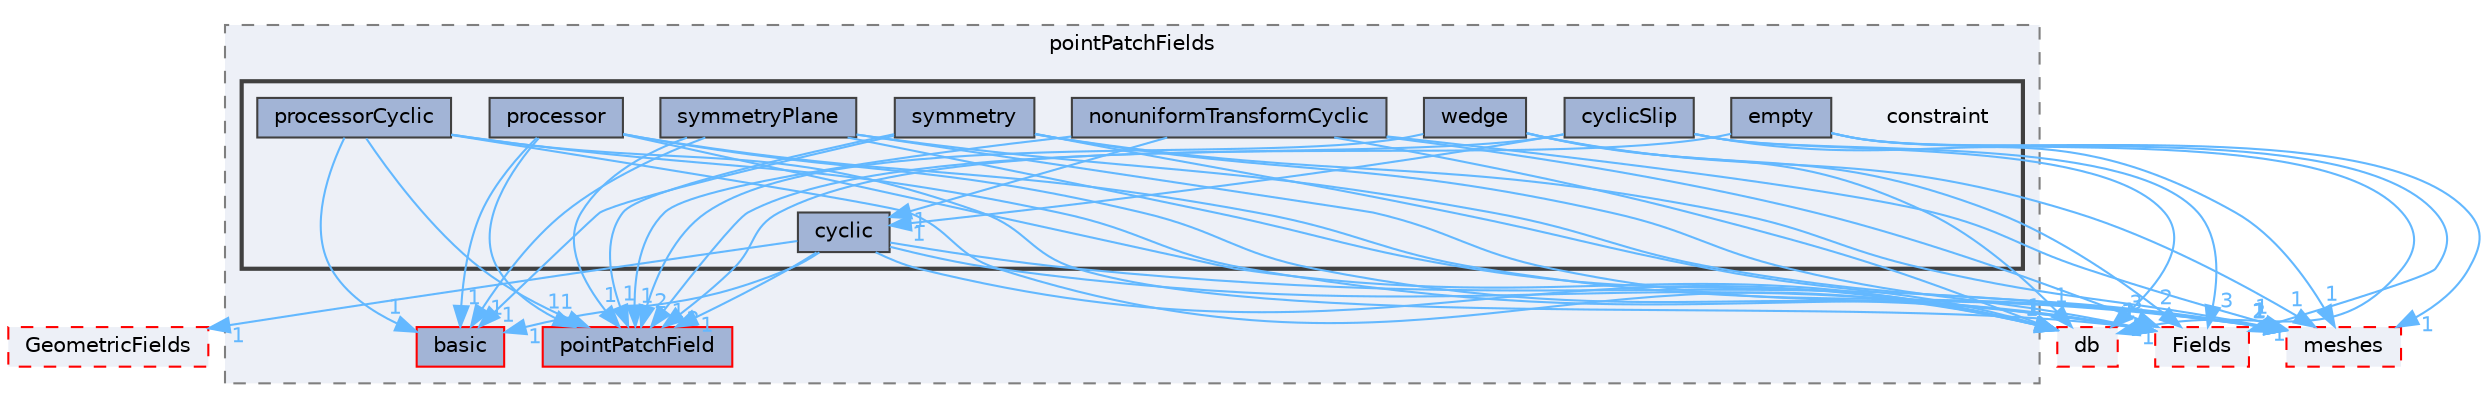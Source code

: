 digraph "src/OpenFOAM/fields/pointPatchFields/constraint"
{
 // LATEX_PDF_SIZE
  bgcolor="transparent";
  edge [fontname=Helvetica,fontsize=10,labelfontname=Helvetica,labelfontsize=10];
  node [fontname=Helvetica,fontsize=10,shape=box,height=0.2,width=0.4];
  compound=true
  subgraph clusterdir_1c0ea8bf575d837c6744560b5bb2481c {
    graph [ bgcolor="#edf0f7", pencolor="grey50", label="pointPatchFields", fontname=Helvetica,fontsize=10 style="filled,dashed", URL="dir_1c0ea8bf575d837c6744560b5bb2481c.html",tooltip=""]
  dir_6a30703e73af3ba7ed84ebe53ffd3e12 [label="basic", fillcolor="#a2b4d6", color="red", style="filled", URL="dir_6a30703e73af3ba7ed84ebe53ffd3e12.html",tooltip=""];
  dir_17a9bfb76e5e1dbc9e2e32285df4aeb8 [label="pointPatchField", fillcolor="#a2b4d6", color="red", style="filled", URL="dir_17a9bfb76e5e1dbc9e2e32285df4aeb8.html",tooltip=""];
  subgraph clusterdir_c29a60990a95f573ba90840ea20f11f4 {
    graph [ bgcolor="#edf0f7", pencolor="grey25", label="", fontname=Helvetica,fontsize=10 style="filled,bold", URL="dir_c29a60990a95f573ba90840ea20f11f4.html",tooltip=""]
    dir_c29a60990a95f573ba90840ea20f11f4 [shape=plaintext, label="constraint"];
  dir_4240c07897e54bf7f556ac3e98d835ef [label="cyclic", fillcolor="#a2b4d6", color="grey25", style="filled", URL="dir_4240c07897e54bf7f556ac3e98d835ef.html",tooltip=""];
  dir_c971a509acdcf77ac1979432f1fe8a7f [label="cyclicSlip", fillcolor="#a2b4d6", color="grey25", style="filled", URL="dir_c971a509acdcf77ac1979432f1fe8a7f.html",tooltip=""];
  dir_0a7ddbd489271f124bb6fcd29c4f53f8 [label="empty", fillcolor="#a2b4d6", color="grey25", style="filled", URL="dir_0a7ddbd489271f124bb6fcd29c4f53f8.html",tooltip=""];
  dir_3816715bfc79467bae0a76600339fbaa [label="nonuniformTransformCyclic", fillcolor="#a2b4d6", color="grey25", style="filled", URL="dir_3816715bfc79467bae0a76600339fbaa.html",tooltip=""];
  dir_eeee59c447373a0916de23f628039f1f [label="processor", fillcolor="#a2b4d6", color="grey25", style="filled", URL="dir_eeee59c447373a0916de23f628039f1f.html",tooltip=""];
  dir_56172fe811283e8ef7eff1a5ddc4a5a7 [label="processorCyclic", fillcolor="#a2b4d6", color="grey25", style="filled", URL="dir_56172fe811283e8ef7eff1a5ddc4a5a7.html",tooltip=""];
  dir_19c7edeaf2e02dabf28daebf2ff05d70 [label="symmetry", fillcolor="#a2b4d6", color="grey25", style="filled", URL="dir_19c7edeaf2e02dabf28daebf2ff05d70.html",tooltip=""];
  dir_deceed6f28ee7d7cf043daaa77efe9ab [label="symmetryPlane", fillcolor="#a2b4d6", color="grey25", style="filled", URL="dir_deceed6f28ee7d7cf043daaa77efe9ab.html",tooltip=""];
  dir_2812dd7ef4faa6ddf0e9586b3df35bb6 [label="wedge", fillcolor="#a2b4d6", color="grey25", style="filled", URL="dir_2812dd7ef4faa6ddf0e9586b3df35bb6.html",tooltip=""];
  }
  }
  dir_7d364942a13d3ce50f6681364b448a98 [label="Fields", fillcolor="#edf0f7", color="red", style="filled,dashed", URL="dir_7d364942a13d3ce50f6681364b448a98.html",tooltip=""];
  dir_99558e6cce2e782cc8c86fe4c767e1e1 [label="GeometricFields", fillcolor="#edf0f7", color="red", style="filled,dashed", URL="dir_99558e6cce2e782cc8c86fe4c767e1e1.html",tooltip=""];
  dir_aa2423979fb45fc41c393a5db370ab21 [label="meshes", fillcolor="#edf0f7", color="red", style="filled,dashed", URL="dir_aa2423979fb45fc41c393a5db370ab21.html",tooltip=""];
  dir_63c634f7a7cfd679ac26c67fb30fc32f [label="db", fillcolor="#edf0f7", color="red", style="filled,dashed", URL="dir_63c634f7a7cfd679ac26c67fb30fc32f.html",tooltip=""];
  dir_4240c07897e54bf7f556ac3e98d835ef->dir_17a9bfb76e5e1dbc9e2e32285df4aeb8 [headlabel="1", labeldistance=1.5 headhref="dir_000760_002954.html" href="dir_000760_002954.html" color="steelblue1" fontcolor="steelblue1"];
  dir_4240c07897e54bf7f556ac3e98d835ef->dir_63c634f7a7cfd679ac26c67fb30fc32f [headlabel="1", labeldistance=1.5 headhref="dir_000760_000817.html" href="dir_000760_000817.html" color="steelblue1" fontcolor="steelblue1"];
  dir_4240c07897e54bf7f556ac3e98d835ef->dir_6a30703e73af3ba7ed84ebe53ffd3e12 [headlabel="1", labeldistance=1.5 headhref="dir_000760_000216.html" href="dir_000760_000216.html" color="steelblue1" fontcolor="steelblue1"];
  dir_4240c07897e54bf7f556ac3e98d835ef->dir_7d364942a13d3ce50f6681364b448a98 [headlabel="2", labeldistance=1.5 headhref="dir_000760_001336.html" href="dir_000760_001336.html" color="steelblue1" fontcolor="steelblue1"];
  dir_4240c07897e54bf7f556ac3e98d835ef->dir_99558e6cce2e782cc8c86fe4c767e1e1 [headlabel="1", labeldistance=1.5 headhref="dir_000760_001622.html" href="dir_000760_001622.html" color="steelblue1" fontcolor="steelblue1"];
  dir_4240c07897e54bf7f556ac3e98d835ef->dir_aa2423979fb45fc41c393a5db370ab21 [headlabel="1", labeldistance=1.5 headhref="dir_000760_002368.html" href="dir_000760_002368.html" color="steelblue1" fontcolor="steelblue1"];
  dir_c971a509acdcf77ac1979432f1fe8a7f->dir_17a9bfb76e5e1dbc9e2e32285df4aeb8 [headlabel="1", labeldistance=1.5 headhref="dir_000792_002954.html" href="dir_000792_002954.html" color="steelblue1" fontcolor="steelblue1"];
  dir_c971a509acdcf77ac1979432f1fe8a7f->dir_4240c07897e54bf7f556ac3e98d835ef [headlabel="1", labeldistance=1.5 headhref="dir_000792_000760.html" href="dir_000792_000760.html" color="steelblue1" fontcolor="steelblue1"];
  dir_c971a509acdcf77ac1979432f1fe8a7f->dir_63c634f7a7cfd679ac26c67fb30fc32f [headlabel="1", labeldistance=1.5 headhref="dir_000792_000817.html" href="dir_000792_000817.html" color="steelblue1" fontcolor="steelblue1"];
  dir_c971a509acdcf77ac1979432f1fe8a7f->dir_7d364942a13d3ce50f6681364b448a98 [headlabel="3", labeldistance=1.5 headhref="dir_000792_001336.html" href="dir_000792_001336.html" color="steelblue1" fontcolor="steelblue1"];
  dir_c971a509acdcf77ac1979432f1fe8a7f->dir_aa2423979fb45fc41c393a5db370ab21 [headlabel="1", labeldistance=1.5 headhref="dir_000792_002368.html" href="dir_000792_002368.html" color="steelblue1" fontcolor="steelblue1"];
  dir_0a7ddbd489271f124bb6fcd29c4f53f8->dir_17a9bfb76e5e1dbc9e2e32285df4aeb8 [headlabel="2", labeldistance=1.5 headhref="dir_001135_002954.html" href="dir_001135_002954.html" color="steelblue1" fontcolor="steelblue1"];
  dir_0a7ddbd489271f124bb6fcd29c4f53f8->dir_63c634f7a7cfd679ac26c67fb30fc32f [headlabel="1", labeldistance=1.5 headhref="dir_001135_000817.html" href="dir_001135_000817.html" color="steelblue1" fontcolor="steelblue1"];
  dir_0a7ddbd489271f124bb6fcd29c4f53f8->dir_7d364942a13d3ce50f6681364b448a98 [headlabel="1", labeldistance=1.5 headhref="dir_001135_001336.html" href="dir_001135_001336.html" color="steelblue1" fontcolor="steelblue1"];
  dir_0a7ddbd489271f124bb6fcd29c4f53f8->dir_aa2423979fb45fc41c393a5db370ab21 [headlabel="1", labeldistance=1.5 headhref="dir_001135_002368.html" href="dir_001135_002368.html" color="steelblue1" fontcolor="steelblue1"];
  dir_3816715bfc79467bae0a76600339fbaa->dir_17a9bfb76e5e1dbc9e2e32285df4aeb8 [headlabel="1", labeldistance=1.5 headhref="dir_002581_002954.html" href="dir_002581_002954.html" color="steelblue1" fontcolor="steelblue1"];
  dir_3816715bfc79467bae0a76600339fbaa->dir_4240c07897e54bf7f556ac3e98d835ef [headlabel="1", labeldistance=1.5 headhref="dir_002581_000760.html" href="dir_002581_000760.html" color="steelblue1" fontcolor="steelblue1"];
  dir_3816715bfc79467bae0a76600339fbaa->dir_63c634f7a7cfd679ac26c67fb30fc32f [headlabel="1", labeldistance=1.5 headhref="dir_002581_000817.html" href="dir_002581_000817.html" color="steelblue1" fontcolor="steelblue1"];
  dir_3816715bfc79467bae0a76600339fbaa->dir_7d364942a13d3ce50f6681364b448a98 [headlabel="3", labeldistance=1.5 headhref="dir_002581_001336.html" href="dir_002581_001336.html" color="steelblue1" fontcolor="steelblue1"];
  dir_3816715bfc79467bae0a76600339fbaa->dir_aa2423979fb45fc41c393a5db370ab21 [headlabel="1", labeldistance=1.5 headhref="dir_002581_002368.html" href="dir_002581_002368.html" color="steelblue1" fontcolor="steelblue1"];
  dir_eeee59c447373a0916de23f628039f1f->dir_17a9bfb76e5e1dbc9e2e32285df4aeb8 [headlabel="1", labeldistance=1.5 headhref="dir_003082_002954.html" href="dir_003082_002954.html" color="steelblue1" fontcolor="steelblue1"];
  dir_eeee59c447373a0916de23f628039f1f->dir_63c634f7a7cfd679ac26c67fb30fc32f [headlabel="1", labeldistance=1.5 headhref="dir_003082_000817.html" href="dir_003082_000817.html" color="steelblue1" fontcolor="steelblue1"];
  dir_eeee59c447373a0916de23f628039f1f->dir_6a30703e73af3ba7ed84ebe53ffd3e12 [headlabel="1", labeldistance=1.5 headhref="dir_003082_000216.html" href="dir_003082_000216.html" color="steelblue1" fontcolor="steelblue1"];
  dir_eeee59c447373a0916de23f628039f1f->dir_7d364942a13d3ce50f6681364b448a98 [headlabel="1", labeldistance=1.5 headhref="dir_003082_001336.html" href="dir_003082_001336.html" color="steelblue1" fontcolor="steelblue1"];
  dir_eeee59c447373a0916de23f628039f1f->dir_aa2423979fb45fc41c393a5db370ab21 [headlabel="2", labeldistance=1.5 headhref="dir_003082_002368.html" href="dir_003082_002368.html" color="steelblue1" fontcolor="steelblue1"];
  dir_56172fe811283e8ef7eff1a5ddc4a5a7->dir_17a9bfb76e5e1dbc9e2e32285df4aeb8 [headlabel="1", labeldistance=1.5 headhref="dir_003088_002954.html" href="dir_003088_002954.html" color="steelblue1" fontcolor="steelblue1"];
  dir_56172fe811283e8ef7eff1a5ddc4a5a7->dir_63c634f7a7cfd679ac26c67fb30fc32f [headlabel="1", labeldistance=1.5 headhref="dir_003088_000817.html" href="dir_003088_000817.html" color="steelblue1" fontcolor="steelblue1"];
  dir_56172fe811283e8ef7eff1a5ddc4a5a7->dir_6a30703e73af3ba7ed84ebe53ffd3e12 [headlabel="1", labeldistance=1.5 headhref="dir_003088_000216.html" href="dir_003088_000216.html" color="steelblue1" fontcolor="steelblue1"];
  dir_56172fe811283e8ef7eff1a5ddc4a5a7->dir_7d364942a13d3ce50f6681364b448a98 [headlabel="2", labeldistance=1.5 headhref="dir_003088_001336.html" href="dir_003088_001336.html" color="steelblue1" fontcolor="steelblue1"];
  dir_56172fe811283e8ef7eff1a5ddc4a5a7->dir_aa2423979fb45fc41c393a5db370ab21 [headlabel="2", labeldistance=1.5 headhref="dir_003088_002368.html" href="dir_003088_002368.html" color="steelblue1" fontcolor="steelblue1"];
  dir_19c7edeaf2e02dabf28daebf2ff05d70->dir_17a9bfb76e5e1dbc9e2e32285df4aeb8 [headlabel="1", labeldistance=1.5 headhref="dir_003921_002954.html" href="dir_003921_002954.html" color="steelblue1" fontcolor="steelblue1"];
  dir_19c7edeaf2e02dabf28daebf2ff05d70->dir_63c634f7a7cfd679ac26c67fb30fc32f [headlabel="1", labeldistance=1.5 headhref="dir_003921_000817.html" href="dir_003921_000817.html" color="steelblue1" fontcolor="steelblue1"];
  dir_19c7edeaf2e02dabf28daebf2ff05d70->dir_6a30703e73af3ba7ed84ebe53ffd3e12 [headlabel="1", labeldistance=1.5 headhref="dir_003921_000216.html" href="dir_003921_000216.html" color="steelblue1" fontcolor="steelblue1"];
  dir_19c7edeaf2e02dabf28daebf2ff05d70->dir_7d364942a13d3ce50f6681364b448a98 [headlabel="1", labeldistance=1.5 headhref="dir_003921_001336.html" href="dir_003921_001336.html" color="steelblue1" fontcolor="steelblue1"];
  dir_19c7edeaf2e02dabf28daebf2ff05d70->dir_aa2423979fb45fc41c393a5db370ab21 [headlabel="1", labeldistance=1.5 headhref="dir_003921_002368.html" href="dir_003921_002368.html" color="steelblue1" fontcolor="steelblue1"];
  dir_deceed6f28ee7d7cf043daaa77efe9ab->dir_17a9bfb76e5e1dbc9e2e32285df4aeb8 [headlabel="1", labeldistance=1.5 headhref="dir_003927_002954.html" href="dir_003927_002954.html" color="steelblue1" fontcolor="steelblue1"];
  dir_deceed6f28ee7d7cf043daaa77efe9ab->dir_63c634f7a7cfd679ac26c67fb30fc32f [headlabel="1", labeldistance=1.5 headhref="dir_003927_000817.html" href="dir_003927_000817.html" color="steelblue1" fontcolor="steelblue1"];
  dir_deceed6f28ee7d7cf043daaa77efe9ab->dir_6a30703e73af3ba7ed84ebe53ffd3e12 [headlabel="1", labeldistance=1.5 headhref="dir_003927_000216.html" href="dir_003927_000216.html" color="steelblue1" fontcolor="steelblue1"];
  dir_deceed6f28ee7d7cf043daaa77efe9ab->dir_7d364942a13d3ce50f6681364b448a98 [headlabel="1", labeldistance=1.5 headhref="dir_003927_001336.html" href="dir_003927_001336.html" color="steelblue1" fontcolor="steelblue1"];
  dir_deceed6f28ee7d7cf043daaa77efe9ab->dir_aa2423979fb45fc41c393a5db370ab21 [headlabel="1", labeldistance=1.5 headhref="dir_003927_002368.html" href="dir_003927_002368.html" color="steelblue1" fontcolor="steelblue1"];
  dir_2812dd7ef4faa6ddf0e9586b3df35bb6->dir_17a9bfb76e5e1dbc9e2e32285df4aeb8 [headlabel="2", labeldistance=1.5 headhref="dir_004395_002954.html" href="dir_004395_002954.html" color="steelblue1" fontcolor="steelblue1"];
  dir_2812dd7ef4faa6ddf0e9586b3df35bb6->dir_63c634f7a7cfd679ac26c67fb30fc32f [headlabel="1", labeldistance=1.5 headhref="dir_004395_000817.html" href="dir_004395_000817.html" color="steelblue1" fontcolor="steelblue1"];
  dir_2812dd7ef4faa6ddf0e9586b3df35bb6->dir_7d364942a13d3ce50f6681364b448a98 [headlabel="2", labeldistance=1.5 headhref="dir_004395_001336.html" href="dir_004395_001336.html" color="steelblue1" fontcolor="steelblue1"];
  dir_2812dd7ef4faa6ddf0e9586b3df35bb6->dir_aa2423979fb45fc41c393a5db370ab21 [headlabel="1", labeldistance=1.5 headhref="dir_004395_002368.html" href="dir_004395_002368.html" color="steelblue1" fontcolor="steelblue1"];
}
